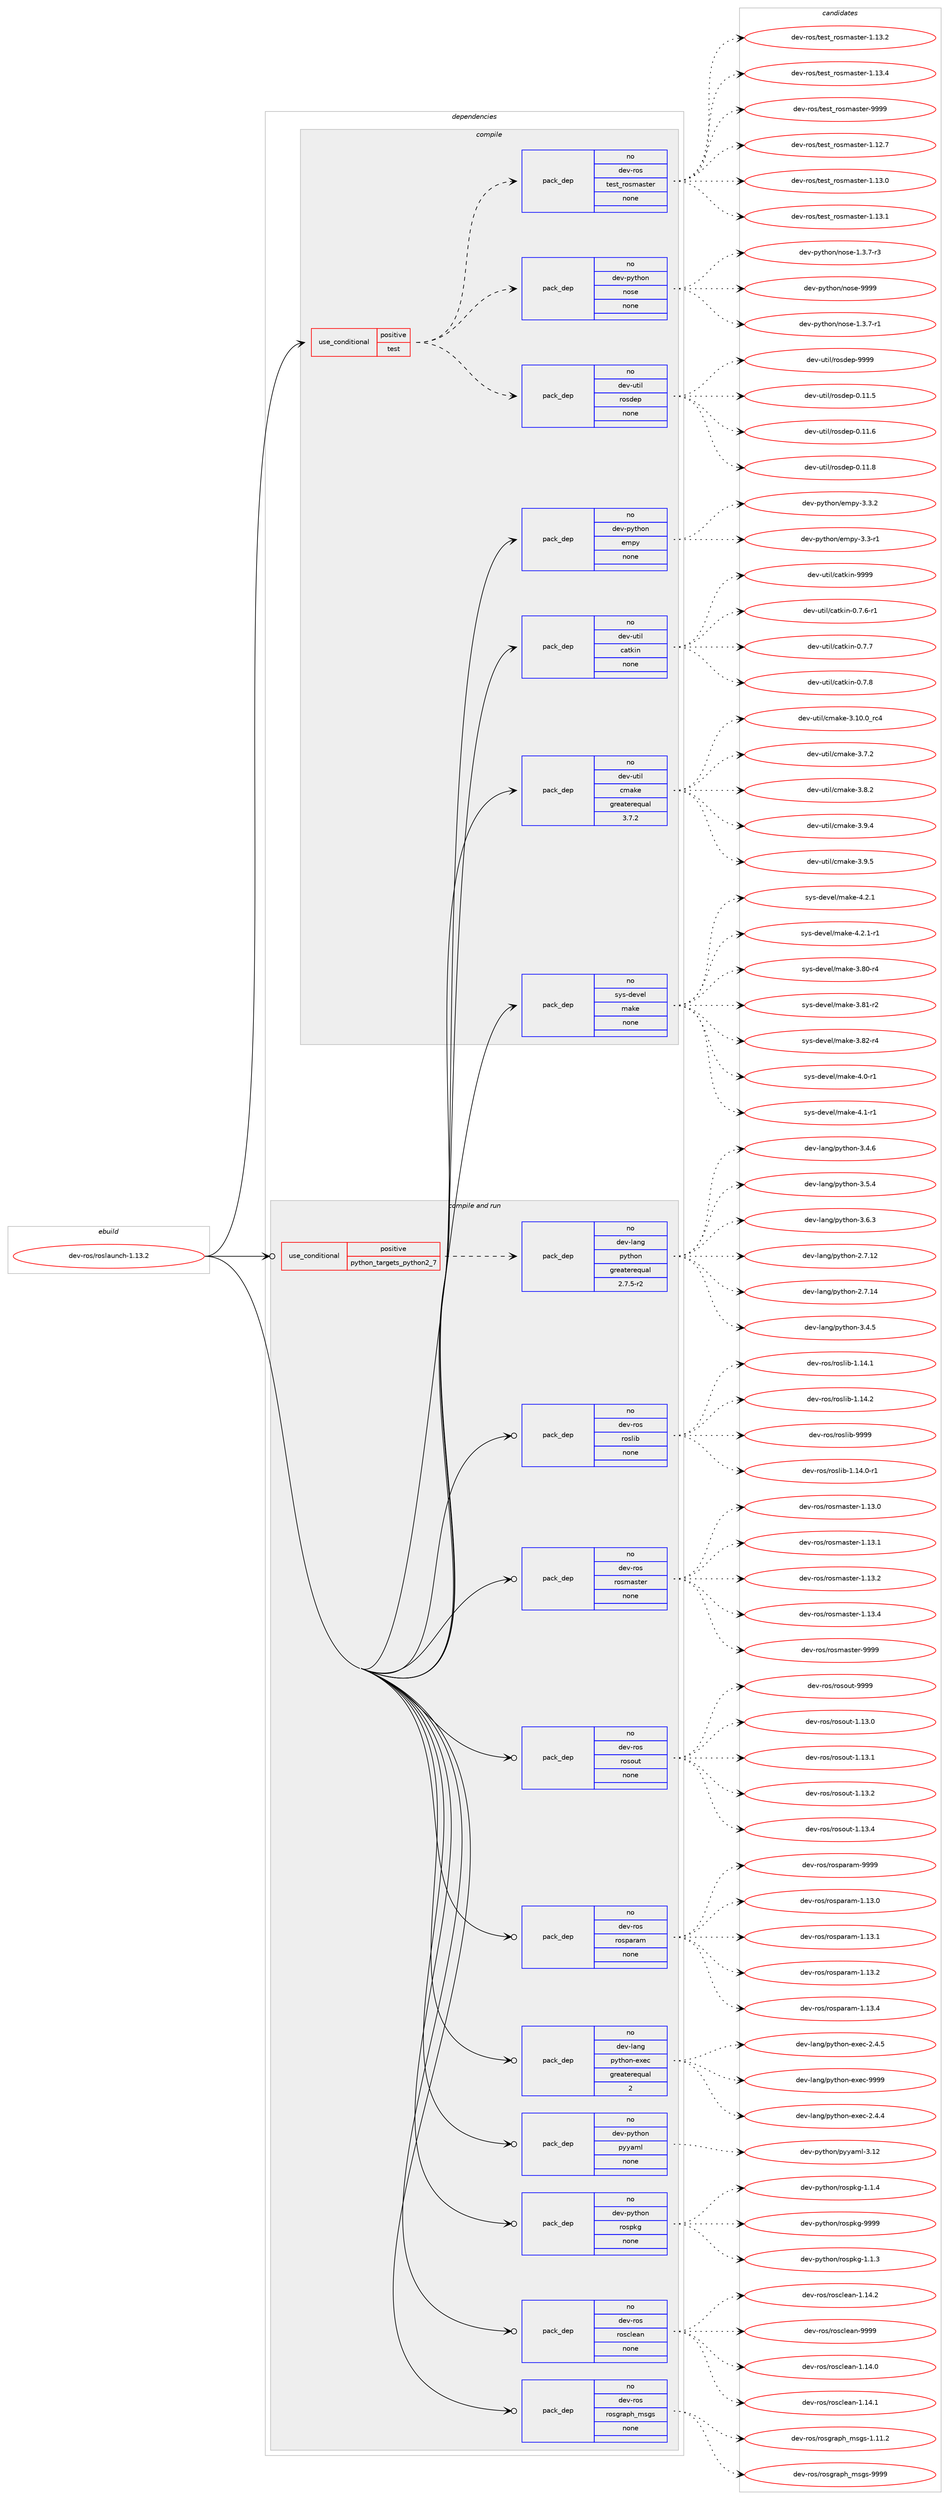 digraph prolog {

# *************
# Graph options
# *************

newrank=true;
concentrate=true;
compound=true;
graph [rankdir=LR,fontname=Helvetica,fontsize=10,ranksep=1.5];#, ranksep=2.5, nodesep=0.2];
edge  [arrowhead=vee];
node  [fontname=Helvetica,fontsize=10];

# **********
# The ebuild
# **********

subgraph cluster_leftcol {
color=gray;
rank=same;
label=<<i>ebuild</i>>;
id [label="dev-ros/roslaunch-1.13.2", color=red, width=4, href="../dev-ros/roslaunch-1.13.2.svg"];
}

# ****************
# The dependencies
# ****************

subgraph cluster_midcol {
color=gray;
label=<<i>dependencies</i>>;
subgraph cluster_compile {
fillcolor="#eeeeee";
style=filled;
label=<<i>compile</i>>;
subgraph cond46664 {
dependency210007 [label=<<TABLE BORDER="0" CELLBORDER="1" CELLSPACING="0" CELLPADDING="4"><TR><TD ROWSPAN="3" CELLPADDING="10">use_conditional</TD></TR><TR><TD>positive</TD></TR><TR><TD>test</TD></TR></TABLE>>, shape=none, color=red];
subgraph pack159356 {
dependency210008 [label=<<TABLE BORDER="0" CELLBORDER="1" CELLSPACING="0" CELLPADDING="4" WIDTH="220"><TR><TD ROWSPAN="6" CELLPADDING="30">pack_dep</TD></TR><TR><TD WIDTH="110">no</TD></TR><TR><TD>dev-util</TD></TR><TR><TD>rosdep</TD></TR><TR><TD>none</TD></TR><TR><TD></TD></TR></TABLE>>, shape=none, color=blue];
}
dependency210007:e -> dependency210008:w [weight=20,style="dashed",arrowhead="vee"];
subgraph pack159357 {
dependency210009 [label=<<TABLE BORDER="0" CELLBORDER="1" CELLSPACING="0" CELLPADDING="4" WIDTH="220"><TR><TD ROWSPAN="6" CELLPADDING="30">pack_dep</TD></TR><TR><TD WIDTH="110">no</TD></TR><TR><TD>dev-python</TD></TR><TR><TD>nose</TD></TR><TR><TD>none</TD></TR><TR><TD></TD></TR></TABLE>>, shape=none, color=blue];
}
dependency210007:e -> dependency210009:w [weight=20,style="dashed",arrowhead="vee"];
subgraph pack159358 {
dependency210010 [label=<<TABLE BORDER="0" CELLBORDER="1" CELLSPACING="0" CELLPADDING="4" WIDTH="220"><TR><TD ROWSPAN="6" CELLPADDING="30">pack_dep</TD></TR><TR><TD WIDTH="110">no</TD></TR><TR><TD>dev-ros</TD></TR><TR><TD>test_rosmaster</TD></TR><TR><TD>none</TD></TR><TR><TD></TD></TR></TABLE>>, shape=none, color=blue];
}
dependency210007:e -> dependency210010:w [weight=20,style="dashed",arrowhead="vee"];
}
id:e -> dependency210007:w [weight=20,style="solid",arrowhead="vee"];
subgraph pack159359 {
dependency210011 [label=<<TABLE BORDER="0" CELLBORDER="1" CELLSPACING="0" CELLPADDING="4" WIDTH="220"><TR><TD ROWSPAN="6" CELLPADDING="30">pack_dep</TD></TR><TR><TD WIDTH="110">no</TD></TR><TR><TD>dev-python</TD></TR><TR><TD>empy</TD></TR><TR><TD>none</TD></TR><TR><TD></TD></TR></TABLE>>, shape=none, color=blue];
}
id:e -> dependency210011:w [weight=20,style="solid",arrowhead="vee"];
subgraph pack159360 {
dependency210012 [label=<<TABLE BORDER="0" CELLBORDER="1" CELLSPACING="0" CELLPADDING="4" WIDTH="220"><TR><TD ROWSPAN="6" CELLPADDING="30">pack_dep</TD></TR><TR><TD WIDTH="110">no</TD></TR><TR><TD>dev-util</TD></TR><TR><TD>catkin</TD></TR><TR><TD>none</TD></TR><TR><TD></TD></TR></TABLE>>, shape=none, color=blue];
}
id:e -> dependency210012:w [weight=20,style="solid",arrowhead="vee"];
subgraph pack159361 {
dependency210013 [label=<<TABLE BORDER="0" CELLBORDER="1" CELLSPACING="0" CELLPADDING="4" WIDTH="220"><TR><TD ROWSPAN="6" CELLPADDING="30">pack_dep</TD></TR><TR><TD WIDTH="110">no</TD></TR><TR><TD>dev-util</TD></TR><TR><TD>cmake</TD></TR><TR><TD>greaterequal</TD></TR><TR><TD>3.7.2</TD></TR></TABLE>>, shape=none, color=blue];
}
id:e -> dependency210013:w [weight=20,style="solid",arrowhead="vee"];
subgraph pack159362 {
dependency210014 [label=<<TABLE BORDER="0" CELLBORDER="1" CELLSPACING="0" CELLPADDING="4" WIDTH="220"><TR><TD ROWSPAN="6" CELLPADDING="30">pack_dep</TD></TR><TR><TD WIDTH="110">no</TD></TR><TR><TD>sys-devel</TD></TR><TR><TD>make</TD></TR><TR><TD>none</TD></TR><TR><TD></TD></TR></TABLE>>, shape=none, color=blue];
}
id:e -> dependency210014:w [weight=20,style="solid",arrowhead="vee"];
}
subgraph cluster_compileandrun {
fillcolor="#eeeeee";
style=filled;
label=<<i>compile and run</i>>;
subgraph cond46665 {
dependency210015 [label=<<TABLE BORDER="0" CELLBORDER="1" CELLSPACING="0" CELLPADDING="4"><TR><TD ROWSPAN="3" CELLPADDING="10">use_conditional</TD></TR><TR><TD>positive</TD></TR><TR><TD>python_targets_python2_7</TD></TR></TABLE>>, shape=none, color=red];
subgraph pack159363 {
dependency210016 [label=<<TABLE BORDER="0" CELLBORDER="1" CELLSPACING="0" CELLPADDING="4" WIDTH="220"><TR><TD ROWSPAN="6" CELLPADDING="30">pack_dep</TD></TR><TR><TD WIDTH="110">no</TD></TR><TR><TD>dev-lang</TD></TR><TR><TD>python</TD></TR><TR><TD>greaterequal</TD></TR><TR><TD>2.7.5-r2</TD></TR></TABLE>>, shape=none, color=blue];
}
dependency210015:e -> dependency210016:w [weight=20,style="dashed",arrowhead="vee"];
}
id:e -> dependency210015:w [weight=20,style="solid",arrowhead="odotvee"];
subgraph pack159364 {
dependency210017 [label=<<TABLE BORDER="0" CELLBORDER="1" CELLSPACING="0" CELLPADDING="4" WIDTH="220"><TR><TD ROWSPAN="6" CELLPADDING="30">pack_dep</TD></TR><TR><TD WIDTH="110">no</TD></TR><TR><TD>dev-lang</TD></TR><TR><TD>python-exec</TD></TR><TR><TD>greaterequal</TD></TR><TR><TD>2</TD></TR></TABLE>>, shape=none, color=blue];
}
id:e -> dependency210017:w [weight=20,style="solid",arrowhead="odotvee"];
subgraph pack159365 {
dependency210018 [label=<<TABLE BORDER="0" CELLBORDER="1" CELLSPACING="0" CELLPADDING="4" WIDTH="220"><TR><TD ROWSPAN="6" CELLPADDING="30">pack_dep</TD></TR><TR><TD WIDTH="110">no</TD></TR><TR><TD>dev-python</TD></TR><TR><TD>pyyaml</TD></TR><TR><TD>none</TD></TR><TR><TD></TD></TR></TABLE>>, shape=none, color=blue];
}
id:e -> dependency210018:w [weight=20,style="solid",arrowhead="odotvee"];
subgraph pack159366 {
dependency210019 [label=<<TABLE BORDER="0" CELLBORDER="1" CELLSPACING="0" CELLPADDING="4" WIDTH="220"><TR><TD ROWSPAN="6" CELLPADDING="30">pack_dep</TD></TR><TR><TD WIDTH="110">no</TD></TR><TR><TD>dev-python</TD></TR><TR><TD>rospkg</TD></TR><TR><TD>none</TD></TR><TR><TD></TD></TR></TABLE>>, shape=none, color=blue];
}
id:e -> dependency210019:w [weight=20,style="solid",arrowhead="odotvee"];
subgraph pack159367 {
dependency210020 [label=<<TABLE BORDER="0" CELLBORDER="1" CELLSPACING="0" CELLPADDING="4" WIDTH="220"><TR><TD ROWSPAN="6" CELLPADDING="30">pack_dep</TD></TR><TR><TD WIDTH="110">no</TD></TR><TR><TD>dev-ros</TD></TR><TR><TD>rosclean</TD></TR><TR><TD>none</TD></TR><TR><TD></TD></TR></TABLE>>, shape=none, color=blue];
}
id:e -> dependency210020:w [weight=20,style="solid",arrowhead="odotvee"];
subgraph pack159368 {
dependency210021 [label=<<TABLE BORDER="0" CELLBORDER="1" CELLSPACING="0" CELLPADDING="4" WIDTH="220"><TR><TD ROWSPAN="6" CELLPADDING="30">pack_dep</TD></TR><TR><TD WIDTH="110">no</TD></TR><TR><TD>dev-ros</TD></TR><TR><TD>rosgraph_msgs</TD></TR><TR><TD>none</TD></TR><TR><TD></TD></TR></TABLE>>, shape=none, color=blue];
}
id:e -> dependency210021:w [weight=20,style="solid",arrowhead="odotvee"];
subgraph pack159369 {
dependency210022 [label=<<TABLE BORDER="0" CELLBORDER="1" CELLSPACING="0" CELLPADDING="4" WIDTH="220"><TR><TD ROWSPAN="6" CELLPADDING="30">pack_dep</TD></TR><TR><TD WIDTH="110">no</TD></TR><TR><TD>dev-ros</TD></TR><TR><TD>roslib</TD></TR><TR><TD>none</TD></TR><TR><TD></TD></TR></TABLE>>, shape=none, color=blue];
}
id:e -> dependency210022:w [weight=20,style="solid",arrowhead="odotvee"];
subgraph pack159370 {
dependency210023 [label=<<TABLE BORDER="0" CELLBORDER="1" CELLSPACING="0" CELLPADDING="4" WIDTH="220"><TR><TD ROWSPAN="6" CELLPADDING="30">pack_dep</TD></TR><TR><TD WIDTH="110">no</TD></TR><TR><TD>dev-ros</TD></TR><TR><TD>rosmaster</TD></TR><TR><TD>none</TD></TR><TR><TD></TD></TR></TABLE>>, shape=none, color=blue];
}
id:e -> dependency210023:w [weight=20,style="solid",arrowhead="odotvee"];
subgraph pack159371 {
dependency210024 [label=<<TABLE BORDER="0" CELLBORDER="1" CELLSPACING="0" CELLPADDING="4" WIDTH="220"><TR><TD ROWSPAN="6" CELLPADDING="30">pack_dep</TD></TR><TR><TD WIDTH="110">no</TD></TR><TR><TD>dev-ros</TD></TR><TR><TD>rosout</TD></TR><TR><TD>none</TD></TR><TR><TD></TD></TR></TABLE>>, shape=none, color=blue];
}
id:e -> dependency210024:w [weight=20,style="solid",arrowhead="odotvee"];
subgraph pack159372 {
dependency210025 [label=<<TABLE BORDER="0" CELLBORDER="1" CELLSPACING="0" CELLPADDING="4" WIDTH="220"><TR><TD ROWSPAN="6" CELLPADDING="30">pack_dep</TD></TR><TR><TD WIDTH="110">no</TD></TR><TR><TD>dev-ros</TD></TR><TR><TD>rosparam</TD></TR><TR><TD>none</TD></TR><TR><TD></TD></TR></TABLE>>, shape=none, color=blue];
}
id:e -> dependency210025:w [weight=20,style="solid",arrowhead="odotvee"];
}
subgraph cluster_run {
fillcolor="#eeeeee";
style=filled;
label=<<i>run</i>>;
}
}

# **************
# The candidates
# **************

subgraph cluster_choices {
rank=same;
color=gray;
label=<<i>candidates</i>>;

subgraph choice159356 {
color=black;
nodesep=1;
choice100101118451171161051084711411111510010111245484649494653 [label="dev-util/rosdep-0.11.5", color=red, width=4,href="../dev-util/rosdep-0.11.5.svg"];
choice100101118451171161051084711411111510010111245484649494654 [label="dev-util/rosdep-0.11.6", color=red, width=4,href="../dev-util/rosdep-0.11.6.svg"];
choice100101118451171161051084711411111510010111245484649494656 [label="dev-util/rosdep-0.11.8", color=red, width=4,href="../dev-util/rosdep-0.11.8.svg"];
choice10010111845117116105108471141111151001011124557575757 [label="dev-util/rosdep-9999", color=red, width=4,href="../dev-util/rosdep-9999.svg"];
dependency210008:e -> choice100101118451171161051084711411111510010111245484649494653:w [style=dotted,weight="100"];
dependency210008:e -> choice100101118451171161051084711411111510010111245484649494654:w [style=dotted,weight="100"];
dependency210008:e -> choice100101118451171161051084711411111510010111245484649494656:w [style=dotted,weight="100"];
dependency210008:e -> choice10010111845117116105108471141111151001011124557575757:w [style=dotted,weight="100"];
}
subgraph choice159357 {
color=black;
nodesep=1;
choice10010111845112121116104111110471101111151014549465146554511449 [label="dev-python/nose-1.3.7-r1", color=red, width=4,href="../dev-python/nose-1.3.7-r1.svg"];
choice10010111845112121116104111110471101111151014549465146554511451 [label="dev-python/nose-1.3.7-r3", color=red, width=4,href="../dev-python/nose-1.3.7-r3.svg"];
choice10010111845112121116104111110471101111151014557575757 [label="dev-python/nose-9999", color=red, width=4,href="../dev-python/nose-9999.svg"];
dependency210009:e -> choice10010111845112121116104111110471101111151014549465146554511449:w [style=dotted,weight="100"];
dependency210009:e -> choice10010111845112121116104111110471101111151014549465146554511451:w [style=dotted,weight="100"];
dependency210009:e -> choice10010111845112121116104111110471101111151014557575757:w [style=dotted,weight="100"];
}
subgraph choice159358 {
color=black;
nodesep=1;
choice1001011184511411111547116101115116951141111151099711511610111445494649504655 [label="dev-ros/test_rosmaster-1.12.7", color=red, width=4,href="../dev-ros/test_rosmaster-1.12.7.svg"];
choice1001011184511411111547116101115116951141111151099711511610111445494649514648 [label="dev-ros/test_rosmaster-1.13.0", color=red, width=4,href="../dev-ros/test_rosmaster-1.13.0.svg"];
choice1001011184511411111547116101115116951141111151099711511610111445494649514649 [label="dev-ros/test_rosmaster-1.13.1", color=red, width=4,href="../dev-ros/test_rosmaster-1.13.1.svg"];
choice1001011184511411111547116101115116951141111151099711511610111445494649514650 [label="dev-ros/test_rosmaster-1.13.2", color=red, width=4,href="../dev-ros/test_rosmaster-1.13.2.svg"];
choice1001011184511411111547116101115116951141111151099711511610111445494649514652 [label="dev-ros/test_rosmaster-1.13.4", color=red, width=4,href="../dev-ros/test_rosmaster-1.13.4.svg"];
choice100101118451141111154711610111511695114111115109971151161011144557575757 [label="dev-ros/test_rosmaster-9999", color=red, width=4,href="../dev-ros/test_rosmaster-9999.svg"];
dependency210010:e -> choice1001011184511411111547116101115116951141111151099711511610111445494649504655:w [style=dotted,weight="100"];
dependency210010:e -> choice1001011184511411111547116101115116951141111151099711511610111445494649514648:w [style=dotted,weight="100"];
dependency210010:e -> choice1001011184511411111547116101115116951141111151099711511610111445494649514649:w [style=dotted,weight="100"];
dependency210010:e -> choice1001011184511411111547116101115116951141111151099711511610111445494649514650:w [style=dotted,weight="100"];
dependency210010:e -> choice1001011184511411111547116101115116951141111151099711511610111445494649514652:w [style=dotted,weight="100"];
dependency210010:e -> choice100101118451141111154711610111511695114111115109971151161011144557575757:w [style=dotted,weight="100"];
}
subgraph choice159359 {
color=black;
nodesep=1;
choice1001011184511212111610411111047101109112121455146514511449 [label="dev-python/empy-3.3-r1", color=red, width=4,href="../dev-python/empy-3.3-r1.svg"];
choice1001011184511212111610411111047101109112121455146514650 [label="dev-python/empy-3.3.2", color=red, width=4,href="../dev-python/empy-3.3.2.svg"];
dependency210011:e -> choice1001011184511212111610411111047101109112121455146514511449:w [style=dotted,weight="100"];
dependency210011:e -> choice1001011184511212111610411111047101109112121455146514650:w [style=dotted,weight="100"];
}
subgraph choice159360 {
color=black;
nodesep=1;
choice100101118451171161051084799971161071051104548465546544511449 [label="dev-util/catkin-0.7.6-r1", color=red, width=4,href="../dev-util/catkin-0.7.6-r1.svg"];
choice10010111845117116105108479997116107105110454846554655 [label="dev-util/catkin-0.7.7", color=red, width=4,href="../dev-util/catkin-0.7.7.svg"];
choice10010111845117116105108479997116107105110454846554656 [label="dev-util/catkin-0.7.8", color=red, width=4,href="../dev-util/catkin-0.7.8.svg"];
choice100101118451171161051084799971161071051104557575757 [label="dev-util/catkin-9999", color=red, width=4,href="../dev-util/catkin-9999.svg"];
dependency210012:e -> choice100101118451171161051084799971161071051104548465546544511449:w [style=dotted,weight="100"];
dependency210012:e -> choice10010111845117116105108479997116107105110454846554655:w [style=dotted,weight="100"];
dependency210012:e -> choice10010111845117116105108479997116107105110454846554656:w [style=dotted,weight="100"];
dependency210012:e -> choice100101118451171161051084799971161071051104557575757:w [style=dotted,weight="100"];
}
subgraph choice159361 {
color=black;
nodesep=1;
choice1001011184511711610510847991099710710145514649484648951149952 [label="dev-util/cmake-3.10.0_rc4", color=red, width=4,href="../dev-util/cmake-3.10.0_rc4.svg"];
choice10010111845117116105108479910997107101455146554650 [label="dev-util/cmake-3.7.2", color=red, width=4,href="../dev-util/cmake-3.7.2.svg"];
choice10010111845117116105108479910997107101455146564650 [label="dev-util/cmake-3.8.2", color=red, width=4,href="../dev-util/cmake-3.8.2.svg"];
choice10010111845117116105108479910997107101455146574652 [label="dev-util/cmake-3.9.4", color=red, width=4,href="../dev-util/cmake-3.9.4.svg"];
choice10010111845117116105108479910997107101455146574653 [label="dev-util/cmake-3.9.5", color=red, width=4,href="../dev-util/cmake-3.9.5.svg"];
dependency210013:e -> choice1001011184511711610510847991099710710145514649484648951149952:w [style=dotted,weight="100"];
dependency210013:e -> choice10010111845117116105108479910997107101455146554650:w [style=dotted,weight="100"];
dependency210013:e -> choice10010111845117116105108479910997107101455146564650:w [style=dotted,weight="100"];
dependency210013:e -> choice10010111845117116105108479910997107101455146574652:w [style=dotted,weight="100"];
dependency210013:e -> choice10010111845117116105108479910997107101455146574653:w [style=dotted,weight="100"];
}
subgraph choice159362 {
color=black;
nodesep=1;
choice11512111545100101118101108471099710710145514656484511452 [label="sys-devel/make-3.80-r4", color=red, width=4,href="../sys-devel/make-3.80-r4.svg"];
choice11512111545100101118101108471099710710145514656494511450 [label="sys-devel/make-3.81-r2", color=red, width=4,href="../sys-devel/make-3.81-r2.svg"];
choice11512111545100101118101108471099710710145514656504511452 [label="sys-devel/make-3.82-r4", color=red, width=4,href="../sys-devel/make-3.82-r4.svg"];
choice115121115451001011181011084710997107101455246484511449 [label="sys-devel/make-4.0-r1", color=red, width=4,href="../sys-devel/make-4.0-r1.svg"];
choice115121115451001011181011084710997107101455246494511449 [label="sys-devel/make-4.1-r1", color=red, width=4,href="../sys-devel/make-4.1-r1.svg"];
choice115121115451001011181011084710997107101455246504649 [label="sys-devel/make-4.2.1", color=red, width=4,href="../sys-devel/make-4.2.1.svg"];
choice1151211154510010111810110847109971071014552465046494511449 [label="sys-devel/make-4.2.1-r1", color=red, width=4,href="../sys-devel/make-4.2.1-r1.svg"];
dependency210014:e -> choice11512111545100101118101108471099710710145514656484511452:w [style=dotted,weight="100"];
dependency210014:e -> choice11512111545100101118101108471099710710145514656494511450:w [style=dotted,weight="100"];
dependency210014:e -> choice11512111545100101118101108471099710710145514656504511452:w [style=dotted,weight="100"];
dependency210014:e -> choice115121115451001011181011084710997107101455246484511449:w [style=dotted,weight="100"];
dependency210014:e -> choice115121115451001011181011084710997107101455246494511449:w [style=dotted,weight="100"];
dependency210014:e -> choice115121115451001011181011084710997107101455246504649:w [style=dotted,weight="100"];
dependency210014:e -> choice1151211154510010111810110847109971071014552465046494511449:w [style=dotted,weight="100"];
}
subgraph choice159363 {
color=black;
nodesep=1;
choice10010111845108971101034711212111610411111045504655464950 [label="dev-lang/python-2.7.12", color=red, width=4,href="../dev-lang/python-2.7.12.svg"];
choice10010111845108971101034711212111610411111045504655464952 [label="dev-lang/python-2.7.14", color=red, width=4,href="../dev-lang/python-2.7.14.svg"];
choice100101118451089711010347112121116104111110455146524653 [label="dev-lang/python-3.4.5", color=red, width=4,href="../dev-lang/python-3.4.5.svg"];
choice100101118451089711010347112121116104111110455146524654 [label="dev-lang/python-3.4.6", color=red, width=4,href="../dev-lang/python-3.4.6.svg"];
choice100101118451089711010347112121116104111110455146534652 [label="dev-lang/python-3.5.4", color=red, width=4,href="../dev-lang/python-3.5.4.svg"];
choice100101118451089711010347112121116104111110455146544651 [label="dev-lang/python-3.6.3", color=red, width=4,href="../dev-lang/python-3.6.3.svg"];
dependency210016:e -> choice10010111845108971101034711212111610411111045504655464950:w [style=dotted,weight="100"];
dependency210016:e -> choice10010111845108971101034711212111610411111045504655464952:w [style=dotted,weight="100"];
dependency210016:e -> choice100101118451089711010347112121116104111110455146524653:w [style=dotted,weight="100"];
dependency210016:e -> choice100101118451089711010347112121116104111110455146524654:w [style=dotted,weight="100"];
dependency210016:e -> choice100101118451089711010347112121116104111110455146534652:w [style=dotted,weight="100"];
dependency210016:e -> choice100101118451089711010347112121116104111110455146544651:w [style=dotted,weight="100"];
}
subgraph choice159364 {
color=black;
nodesep=1;
choice1001011184510897110103471121211161041111104510112010199455046524652 [label="dev-lang/python-exec-2.4.4", color=red, width=4,href="../dev-lang/python-exec-2.4.4.svg"];
choice1001011184510897110103471121211161041111104510112010199455046524653 [label="dev-lang/python-exec-2.4.5", color=red, width=4,href="../dev-lang/python-exec-2.4.5.svg"];
choice10010111845108971101034711212111610411111045101120101994557575757 [label="dev-lang/python-exec-9999", color=red, width=4,href="../dev-lang/python-exec-9999.svg"];
dependency210017:e -> choice1001011184510897110103471121211161041111104510112010199455046524652:w [style=dotted,weight="100"];
dependency210017:e -> choice1001011184510897110103471121211161041111104510112010199455046524653:w [style=dotted,weight="100"];
dependency210017:e -> choice10010111845108971101034711212111610411111045101120101994557575757:w [style=dotted,weight="100"];
}
subgraph choice159365 {
color=black;
nodesep=1;
choice1001011184511212111610411111047112121121971091084551464950 [label="dev-python/pyyaml-3.12", color=red, width=4,href="../dev-python/pyyaml-3.12.svg"];
dependency210018:e -> choice1001011184511212111610411111047112121121971091084551464950:w [style=dotted,weight="100"];
}
subgraph choice159366 {
color=black;
nodesep=1;
choice1001011184511212111610411111047114111115112107103454946494651 [label="dev-python/rospkg-1.1.3", color=red, width=4,href="../dev-python/rospkg-1.1.3.svg"];
choice1001011184511212111610411111047114111115112107103454946494652 [label="dev-python/rospkg-1.1.4", color=red, width=4,href="../dev-python/rospkg-1.1.4.svg"];
choice10010111845112121116104111110471141111151121071034557575757 [label="dev-python/rospkg-9999", color=red, width=4,href="../dev-python/rospkg-9999.svg"];
dependency210019:e -> choice1001011184511212111610411111047114111115112107103454946494651:w [style=dotted,weight="100"];
dependency210019:e -> choice1001011184511212111610411111047114111115112107103454946494652:w [style=dotted,weight="100"];
dependency210019:e -> choice10010111845112121116104111110471141111151121071034557575757:w [style=dotted,weight="100"];
}
subgraph choice159367 {
color=black;
nodesep=1;
choice1001011184511411111547114111115991081019711045494649524648 [label="dev-ros/rosclean-1.14.0", color=red, width=4,href="../dev-ros/rosclean-1.14.0.svg"];
choice1001011184511411111547114111115991081019711045494649524649 [label="dev-ros/rosclean-1.14.1", color=red, width=4,href="../dev-ros/rosclean-1.14.1.svg"];
choice1001011184511411111547114111115991081019711045494649524650 [label="dev-ros/rosclean-1.14.2", color=red, width=4,href="../dev-ros/rosclean-1.14.2.svg"];
choice100101118451141111154711411111599108101971104557575757 [label="dev-ros/rosclean-9999", color=red, width=4,href="../dev-ros/rosclean-9999.svg"];
dependency210020:e -> choice1001011184511411111547114111115991081019711045494649524648:w [style=dotted,weight="100"];
dependency210020:e -> choice1001011184511411111547114111115991081019711045494649524649:w [style=dotted,weight="100"];
dependency210020:e -> choice1001011184511411111547114111115991081019711045494649524650:w [style=dotted,weight="100"];
dependency210020:e -> choice100101118451141111154711411111599108101971104557575757:w [style=dotted,weight="100"];
}
subgraph choice159368 {
color=black;
nodesep=1;
choice1001011184511411111547114111115103114971121049510911510311545494649494650 [label="dev-ros/rosgraph_msgs-1.11.2", color=red, width=4,href="../dev-ros/rosgraph_msgs-1.11.2.svg"];
choice100101118451141111154711411111510311497112104951091151031154557575757 [label="dev-ros/rosgraph_msgs-9999", color=red, width=4,href="../dev-ros/rosgraph_msgs-9999.svg"];
dependency210021:e -> choice1001011184511411111547114111115103114971121049510911510311545494649494650:w [style=dotted,weight="100"];
dependency210021:e -> choice100101118451141111154711411111510311497112104951091151031154557575757:w [style=dotted,weight="100"];
}
subgraph choice159369 {
color=black;
nodesep=1;
choice100101118451141111154711411111510810598454946495246484511449 [label="dev-ros/roslib-1.14.0-r1", color=red, width=4,href="../dev-ros/roslib-1.14.0-r1.svg"];
choice10010111845114111115471141111151081059845494649524649 [label="dev-ros/roslib-1.14.1", color=red, width=4,href="../dev-ros/roslib-1.14.1.svg"];
choice10010111845114111115471141111151081059845494649524650 [label="dev-ros/roslib-1.14.2", color=red, width=4,href="../dev-ros/roslib-1.14.2.svg"];
choice1001011184511411111547114111115108105984557575757 [label="dev-ros/roslib-9999", color=red, width=4,href="../dev-ros/roslib-9999.svg"];
dependency210022:e -> choice100101118451141111154711411111510810598454946495246484511449:w [style=dotted,weight="100"];
dependency210022:e -> choice10010111845114111115471141111151081059845494649524649:w [style=dotted,weight="100"];
dependency210022:e -> choice10010111845114111115471141111151081059845494649524650:w [style=dotted,weight="100"];
dependency210022:e -> choice1001011184511411111547114111115108105984557575757:w [style=dotted,weight="100"];
}
subgraph choice159370 {
color=black;
nodesep=1;
choice10010111845114111115471141111151099711511610111445494649514648 [label="dev-ros/rosmaster-1.13.0", color=red, width=4,href="../dev-ros/rosmaster-1.13.0.svg"];
choice10010111845114111115471141111151099711511610111445494649514649 [label="dev-ros/rosmaster-1.13.1", color=red, width=4,href="../dev-ros/rosmaster-1.13.1.svg"];
choice10010111845114111115471141111151099711511610111445494649514650 [label="dev-ros/rosmaster-1.13.2", color=red, width=4,href="../dev-ros/rosmaster-1.13.2.svg"];
choice10010111845114111115471141111151099711511610111445494649514652 [label="dev-ros/rosmaster-1.13.4", color=red, width=4,href="../dev-ros/rosmaster-1.13.4.svg"];
choice1001011184511411111547114111115109971151161011144557575757 [label="dev-ros/rosmaster-9999", color=red, width=4,href="../dev-ros/rosmaster-9999.svg"];
dependency210023:e -> choice10010111845114111115471141111151099711511610111445494649514648:w [style=dotted,weight="100"];
dependency210023:e -> choice10010111845114111115471141111151099711511610111445494649514649:w [style=dotted,weight="100"];
dependency210023:e -> choice10010111845114111115471141111151099711511610111445494649514650:w [style=dotted,weight="100"];
dependency210023:e -> choice10010111845114111115471141111151099711511610111445494649514652:w [style=dotted,weight="100"];
dependency210023:e -> choice1001011184511411111547114111115109971151161011144557575757:w [style=dotted,weight="100"];
}
subgraph choice159371 {
color=black;
nodesep=1;
choice100101118451141111154711411111511111711645494649514648 [label="dev-ros/rosout-1.13.0", color=red, width=4,href="../dev-ros/rosout-1.13.0.svg"];
choice100101118451141111154711411111511111711645494649514649 [label="dev-ros/rosout-1.13.1", color=red, width=4,href="../dev-ros/rosout-1.13.1.svg"];
choice100101118451141111154711411111511111711645494649514650 [label="dev-ros/rosout-1.13.2", color=red, width=4,href="../dev-ros/rosout-1.13.2.svg"];
choice100101118451141111154711411111511111711645494649514652 [label="dev-ros/rosout-1.13.4", color=red, width=4,href="../dev-ros/rosout-1.13.4.svg"];
choice10010111845114111115471141111151111171164557575757 [label="dev-ros/rosout-9999", color=red, width=4,href="../dev-ros/rosout-9999.svg"];
dependency210024:e -> choice100101118451141111154711411111511111711645494649514648:w [style=dotted,weight="100"];
dependency210024:e -> choice100101118451141111154711411111511111711645494649514649:w [style=dotted,weight="100"];
dependency210024:e -> choice100101118451141111154711411111511111711645494649514650:w [style=dotted,weight="100"];
dependency210024:e -> choice100101118451141111154711411111511111711645494649514652:w [style=dotted,weight="100"];
dependency210024:e -> choice10010111845114111115471141111151111171164557575757:w [style=dotted,weight="100"];
}
subgraph choice159372 {
color=black;
nodesep=1;
choice1001011184511411111547114111115112971149710945494649514648 [label="dev-ros/rosparam-1.13.0", color=red, width=4,href="../dev-ros/rosparam-1.13.0.svg"];
choice1001011184511411111547114111115112971149710945494649514649 [label="dev-ros/rosparam-1.13.1", color=red, width=4,href="../dev-ros/rosparam-1.13.1.svg"];
choice1001011184511411111547114111115112971149710945494649514650 [label="dev-ros/rosparam-1.13.2", color=red, width=4,href="../dev-ros/rosparam-1.13.2.svg"];
choice1001011184511411111547114111115112971149710945494649514652 [label="dev-ros/rosparam-1.13.4", color=red, width=4,href="../dev-ros/rosparam-1.13.4.svg"];
choice100101118451141111154711411111511297114971094557575757 [label="dev-ros/rosparam-9999", color=red, width=4,href="../dev-ros/rosparam-9999.svg"];
dependency210025:e -> choice1001011184511411111547114111115112971149710945494649514648:w [style=dotted,weight="100"];
dependency210025:e -> choice1001011184511411111547114111115112971149710945494649514649:w [style=dotted,weight="100"];
dependency210025:e -> choice1001011184511411111547114111115112971149710945494649514650:w [style=dotted,weight="100"];
dependency210025:e -> choice1001011184511411111547114111115112971149710945494649514652:w [style=dotted,weight="100"];
dependency210025:e -> choice100101118451141111154711411111511297114971094557575757:w [style=dotted,weight="100"];
}
}

}
